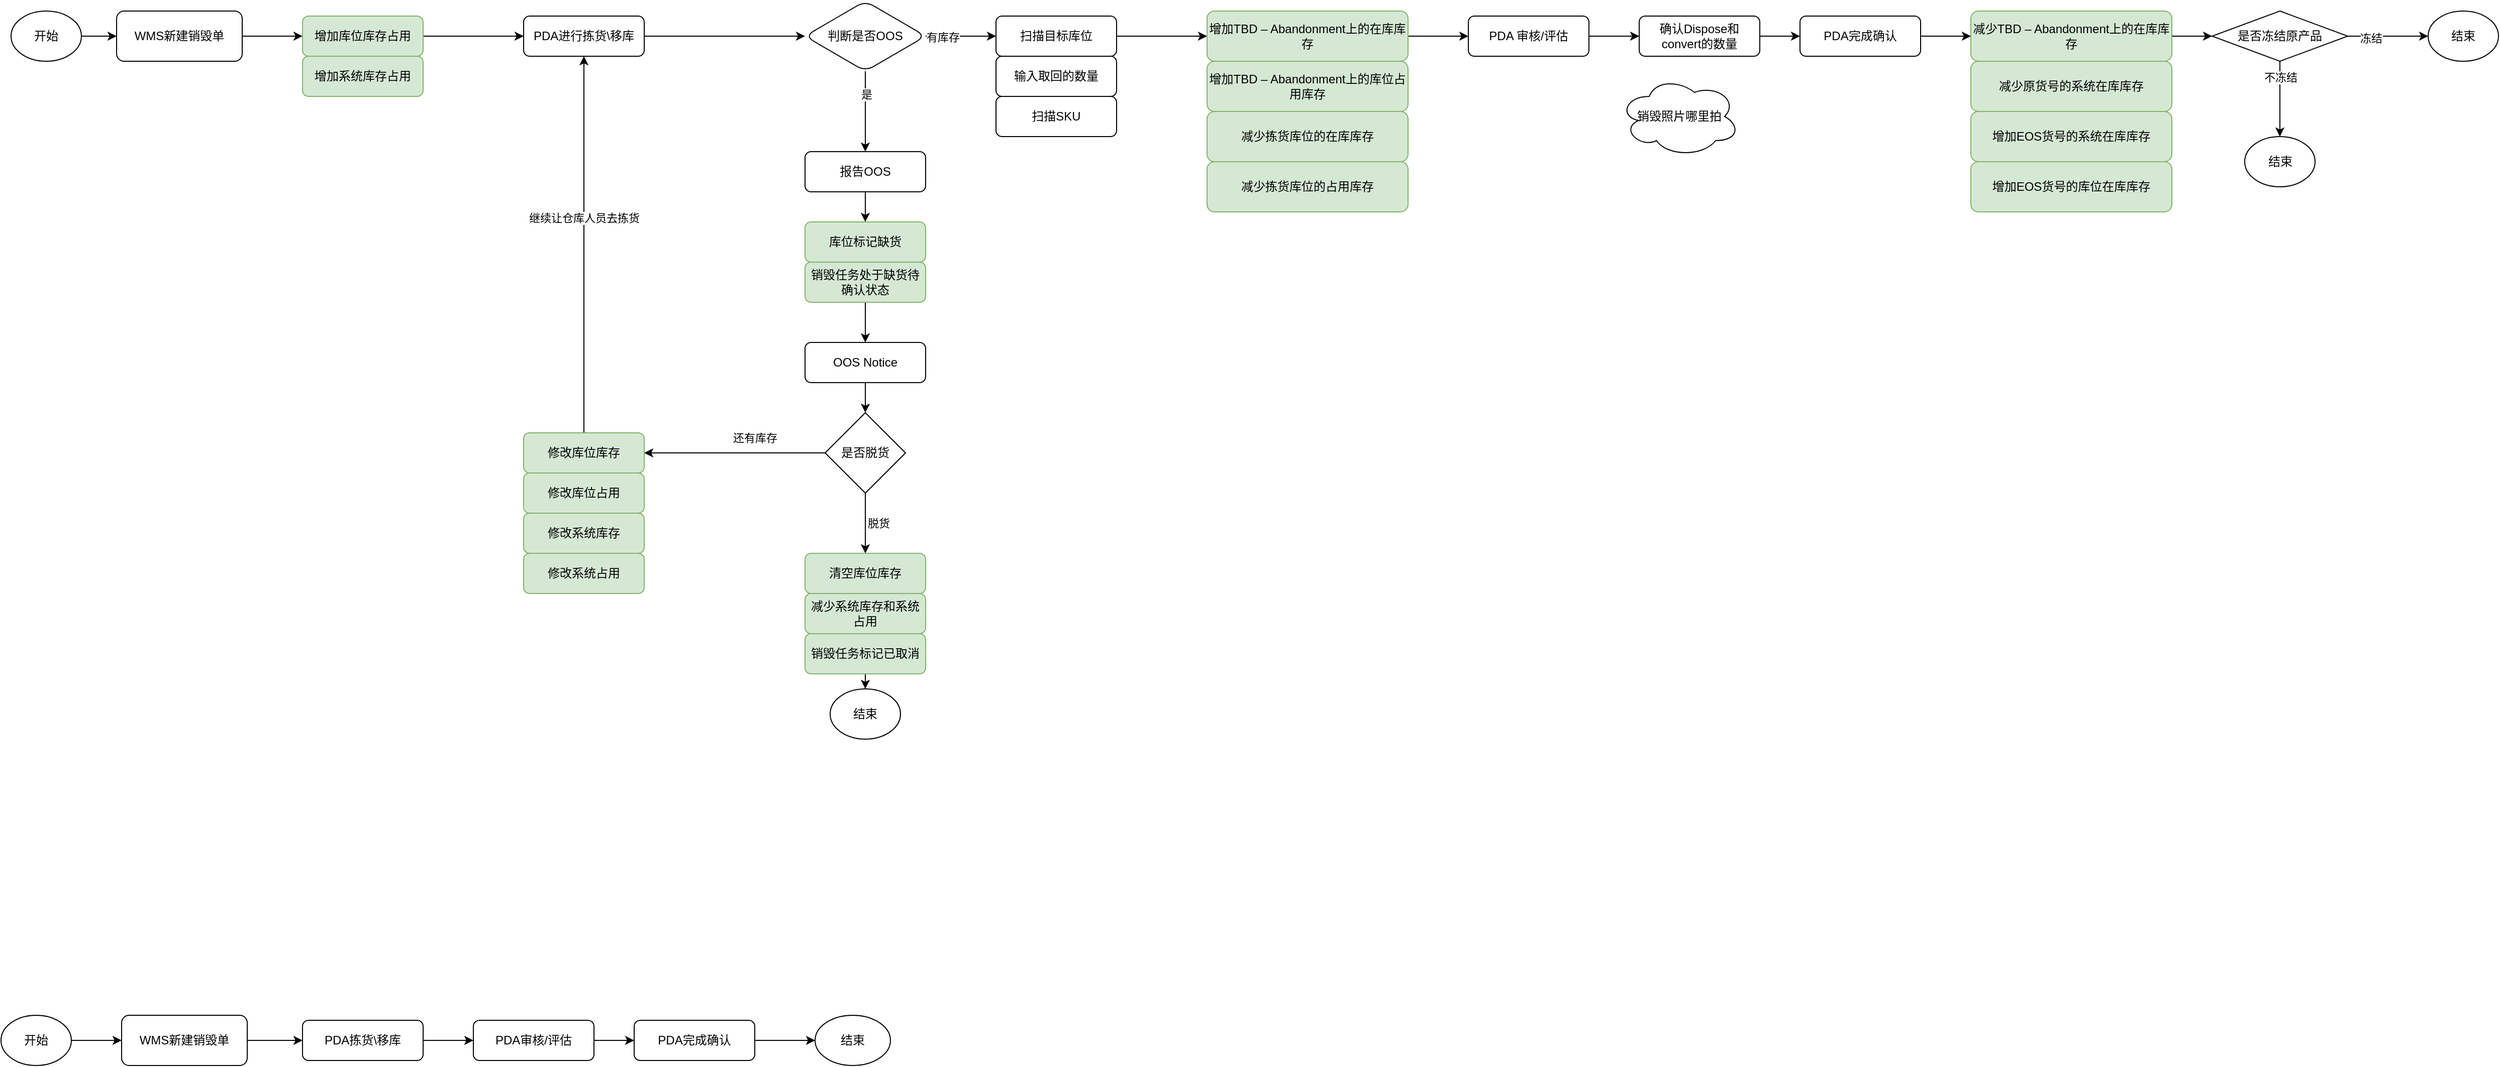 <mxfile version="27.1.3">
  <diagram name="第 1 页" id="SBEC2bcYsUzqKlGrP__U">
    <mxGraphModel dx="1789" dy="795" grid="1" gridSize="10" guides="1" tooltips="1" connect="1" arrows="1" fold="1" page="1" pageScale="1" pageWidth="827" pageHeight="1169" math="0" shadow="0">
      <root>
        <mxCell id="0" />
        <mxCell id="1" parent="0" />
        <mxCell id="6b_HaOH0MpqOQaZXL_W9-2" style="edgeStyle=orthogonalEdgeStyle;rounded=0;orthogonalLoop=1;jettySize=auto;html=1;exitX=1;exitY=0.5;exitDx=0;exitDy=0;" edge="1" parent="1" source="6b_HaOH0MpqOQaZXL_W9-1" target="6b_HaOH0MpqOQaZXL_W9-3">
          <mxGeometry relative="1" as="geometry">
            <mxPoint x="240" y="125" as="targetPoint" />
          </mxGeometry>
        </mxCell>
        <mxCell id="6b_HaOH0MpqOQaZXL_W9-1" value="开始" style="ellipse;whiteSpace=wrap;html=1;" vertex="1" parent="1">
          <mxGeometry x="100" y="100" width="70" height="50" as="geometry" />
        </mxCell>
        <mxCell id="6b_HaOH0MpqOQaZXL_W9-4" style="edgeStyle=orthogonalEdgeStyle;rounded=0;orthogonalLoop=1;jettySize=auto;html=1;exitX=1;exitY=0.5;exitDx=0;exitDy=0;" edge="1" parent="1" source="6b_HaOH0MpqOQaZXL_W9-3" target="6b_HaOH0MpqOQaZXL_W9-5">
          <mxGeometry relative="1" as="geometry">
            <mxPoint x="400" y="125" as="targetPoint" />
          </mxGeometry>
        </mxCell>
        <mxCell id="6b_HaOH0MpqOQaZXL_W9-3" value="WMS新建销毁单" style="whiteSpace=wrap;html=1;rounded=1;glass=0;strokeWidth=1;shadow=0;" vertex="1" parent="1">
          <mxGeometry x="205" y="100" width="125" height="50" as="geometry" />
        </mxCell>
        <mxCell id="6b_HaOH0MpqOQaZXL_W9-10" style="edgeStyle=orthogonalEdgeStyle;rounded=0;orthogonalLoop=1;jettySize=auto;html=1;exitX=1;exitY=0.5;exitDx=0;exitDy=0;" edge="1" parent="1" source="6b_HaOH0MpqOQaZXL_W9-5" target="6b_HaOH0MpqOQaZXL_W9-14">
          <mxGeometry relative="1" as="geometry">
            <mxPoint x="560" y="125" as="targetPoint" />
          </mxGeometry>
        </mxCell>
        <mxCell id="6b_HaOH0MpqOQaZXL_W9-5" value="增加库位库存占用" style="rounded=1;whiteSpace=wrap;html=1;fontSize=12;glass=0;strokeWidth=1;shadow=0;fillColor=#d5e8d4;strokeColor=#82b366;" vertex="1" parent="1">
          <mxGeometry x="390" y="105" width="120" height="40" as="geometry" />
        </mxCell>
        <mxCell id="6b_HaOH0MpqOQaZXL_W9-6" value="增加系统库存占用" style="rounded=1;whiteSpace=wrap;html=1;fontSize=12;glass=0;strokeWidth=1;shadow=0;fillColor=#d5e8d4;strokeColor=#82b366;" vertex="1" parent="1">
          <mxGeometry x="390" y="145" width="120" height="40" as="geometry" />
        </mxCell>
        <mxCell id="6b_HaOH0MpqOQaZXL_W9-74" style="edgeStyle=orthogonalEdgeStyle;rounded=0;orthogonalLoop=1;jettySize=auto;html=1;exitX=1;exitY=0.5;exitDx=0;exitDy=0;" edge="1" parent="1" source="6b_HaOH0MpqOQaZXL_W9-13" target="6b_HaOH0MpqOQaZXL_W9-75">
          <mxGeometry relative="1" as="geometry">
            <mxPoint x="1610" y="125" as="targetPoint" />
          </mxGeometry>
        </mxCell>
        <mxCell id="6b_HaOH0MpqOQaZXL_W9-21" style="edgeStyle=orthogonalEdgeStyle;rounded=0;orthogonalLoop=1;jettySize=auto;html=1;exitX=1;exitY=0.5;exitDx=0;exitDy=0;" edge="1" parent="1" source="6b_HaOH0MpqOQaZXL_W9-14" target="6b_HaOH0MpqOQaZXL_W9-25">
          <mxGeometry relative="1" as="geometry">
            <mxPoint x="920" y="125" as="targetPoint" />
          </mxGeometry>
        </mxCell>
        <mxCell id="6b_HaOH0MpqOQaZXL_W9-14" value="PDA进行拣货\移库" style="rounded=1;whiteSpace=wrap;html=1;fontSize=12;glass=0;strokeWidth=1;shadow=0;" vertex="1" parent="1">
          <mxGeometry x="610" y="105" width="120" height="40" as="geometry" />
        </mxCell>
        <mxCell id="6b_HaOH0MpqOQaZXL_W9-33" style="edgeStyle=orthogonalEdgeStyle;rounded=0;orthogonalLoop=1;jettySize=auto;html=1;exitX=1;exitY=0.5;exitDx=0;exitDy=0;entryX=0;entryY=0.5;entryDx=0;entryDy=0;" edge="1" parent="1" source="6b_HaOH0MpqOQaZXL_W9-17" target="6b_HaOH0MpqOQaZXL_W9-13">
          <mxGeometry relative="1" as="geometry" />
        </mxCell>
        <mxCell id="6b_HaOH0MpqOQaZXL_W9-17" value="扫描目标库位" style="rounded=1;whiteSpace=wrap;html=1;fontSize=12;glass=0;strokeWidth=1;shadow=0;" vertex="1" parent="1">
          <mxGeometry x="1080" y="105" width="120" height="40" as="geometry" />
        </mxCell>
        <mxCell id="6b_HaOH0MpqOQaZXL_W9-20" value="输入取回的数量" style="rounded=1;whiteSpace=wrap;html=1;fontSize=12;glass=0;strokeWidth=1;shadow=0;" vertex="1" parent="1">
          <mxGeometry x="1080" y="145" width="120" height="40" as="geometry" />
        </mxCell>
        <mxCell id="6b_HaOH0MpqOQaZXL_W9-27" style="edgeStyle=orthogonalEdgeStyle;rounded=0;orthogonalLoop=1;jettySize=auto;html=1;exitX=0.5;exitY=1;exitDx=0;exitDy=0;entryX=0.5;entryY=0;entryDx=0;entryDy=0;" edge="1" parent="1" source="6b_HaOH0MpqOQaZXL_W9-25" target="6b_HaOH0MpqOQaZXL_W9-28">
          <mxGeometry relative="1" as="geometry">
            <mxPoint x="950" y="260" as="targetPoint" />
          </mxGeometry>
        </mxCell>
        <mxCell id="6b_HaOH0MpqOQaZXL_W9-29" value="是" style="edgeLabel;html=1;align=center;verticalAlign=middle;resizable=0;points=[];" vertex="1" connectable="0" parent="6b_HaOH0MpqOQaZXL_W9-27">
          <mxGeometry x="-0.427" y="1" relative="1" as="geometry">
            <mxPoint as="offset" />
          </mxGeometry>
        </mxCell>
        <mxCell id="6b_HaOH0MpqOQaZXL_W9-30" style="edgeStyle=orthogonalEdgeStyle;rounded=0;orthogonalLoop=1;jettySize=auto;html=1;exitX=1;exitY=0.5;exitDx=0;exitDy=0;entryX=0;entryY=0.5;entryDx=0;entryDy=0;" edge="1" parent="1" source="6b_HaOH0MpqOQaZXL_W9-25" target="6b_HaOH0MpqOQaZXL_W9-17">
          <mxGeometry relative="1" as="geometry">
            <mxPoint x="1160" y="125" as="targetPoint" />
          </mxGeometry>
        </mxCell>
        <mxCell id="6b_HaOH0MpqOQaZXL_W9-31" value="有库存" style="edgeLabel;html=1;align=center;verticalAlign=middle;resizable=0;points=[];" vertex="1" connectable="0" parent="6b_HaOH0MpqOQaZXL_W9-30">
          <mxGeometry x="-0.511" y="-1" relative="1" as="geometry">
            <mxPoint as="offset" />
          </mxGeometry>
        </mxCell>
        <mxCell id="6b_HaOH0MpqOQaZXL_W9-25" value="判断是否OOS" style="rounded=1;whiteSpace=wrap;html=1;fontSize=12;glass=0;strokeWidth=1;shadow=0;shape=rhombus;perimeter=rhombusPerimeter;" vertex="1" parent="1">
          <mxGeometry x="890" y="90" width="120" height="70" as="geometry" />
        </mxCell>
        <mxCell id="6b_HaOH0MpqOQaZXL_W9-47" style="edgeStyle=orthogonalEdgeStyle;rounded=0;orthogonalLoop=1;jettySize=auto;html=1;exitX=0.5;exitY=1;exitDx=0;exitDy=0;" edge="1" parent="1" source="6b_HaOH0MpqOQaZXL_W9-28" target="6b_HaOH0MpqOQaZXL_W9-48">
          <mxGeometry relative="1" as="geometry">
            <mxPoint x="950" y="330" as="targetPoint" />
          </mxGeometry>
        </mxCell>
        <mxCell id="6b_HaOH0MpqOQaZXL_W9-28" value="报告OOS" style="rounded=1;whiteSpace=wrap;html=1;fontSize=12;glass=0;strokeWidth=1;shadow=0;" vertex="1" parent="1">
          <mxGeometry x="890" y="240" width="120" height="40" as="geometry" />
        </mxCell>
        <mxCell id="6b_HaOH0MpqOQaZXL_W9-32" value="扫描SKU" style="rounded=1;whiteSpace=wrap;html=1;fontSize=12;glass=0;strokeWidth=1;shadow=0;" vertex="1" parent="1">
          <mxGeometry x="1080" y="185" width="120" height="40" as="geometry" />
        </mxCell>
        <mxCell id="6b_HaOH0MpqOQaZXL_W9-37" style="edgeStyle=orthogonalEdgeStyle;rounded=0;orthogonalLoop=1;jettySize=auto;html=1;exitX=1;exitY=0.5;exitDx=0;exitDy=0;entryX=0;entryY=0.5;entryDx=0;entryDy=0;" edge="1" parent="1" source="6b_HaOH0MpqOQaZXL_W9-35" target="6b_HaOH0MpqOQaZXL_W9-36">
          <mxGeometry relative="1" as="geometry" />
        </mxCell>
        <mxCell id="6b_HaOH0MpqOQaZXL_W9-35" value="开始" style="ellipse;whiteSpace=wrap;html=1;" vertex="1" parent="1">
          <mxGeometry x="90" y="1100" width="70" height="50" as="geometry" />
        </mxCell>
        <mxCell id="6b_HaOH0MpqOQaZXL_W9-38" style="edgeStyle=orthogonalEdgeStyle;rounded=0;orthogonalLoop=1;jettySize=auto;html=1;exitX=1;exitY=0.5;exitDx=0;exitDy=0;" edge="1" parent="1" source="6b_HaOH0MpqOQaZXL_W9-36" target="6b_HaOH0MpqOQaZXL_W9-39">
          <mxGeometry relative="1" as="geometry">
            <mxPoint x="450" y="1125" as="targetPoint" />
          </mxGeometry>
        </mxCell>
        <mxCell id="6b_HaOH0MpqOQaZXL_W9-36" value="WMS新建销毁单" style="whiteSpace=wrap;html=1;rounded=1;glass=0;strokeWidth=1;shadow=0;" vertex="1" parent="1">
          <mxGeometry x="210" y="1100" width="125" height="50" as="geometry" />
        </mxCell>
        <mxCell id="6b_HaOH0MpqOQaZXL_W9-40" style="edgeStyle=orthogonalEdgeStyle;rounded=0;orthogonalLoop=1;jettySize=auto;html=1;exitX=1;exitY=0.5;exitDx=0;exitDy=0;" edge="1" parent="1" source="6b_HaOH0MpqOQaZXL_W9-39" target="6b_HaOH0MpqOQaZXL_W9-41">
          <mxGeometry relative="1" as="geometry">
            <mxPoint x="620" y="1125" as="targetPoint" />
          </mxGeometry>
        </mxCell>
        <mxCell id="6b_HaOH0MpqOQaZXL_W9-39" value="PDA拣货\移库" style="rounded=1;whiteSpace=wrap;html=1;fontSize=12;glass=0;strokeWidth=1;shadow=0;" vertex="1" parent="1">
          <mxGeometry x="390" y="1105" width="120" height="40" as="geometry" />
        </mxCell>
        <mxCell id="6b_HaOH0MpqOQaZXL_W9-43" style="edgeStyle=orthogonalEdgeStyle;rounded=0;orthogonalLoop=1;jettySize=auto;html=1;exitX=1;exitY=0.5;exitDx=0;exitDy=0;" edge="1" parent="1" source="6b_HaOH0MpqOQaZXL_W9-41" target="6b_HaOH0MpqOQaZXL_W9-44">
          <mxGeometry relative="1" as="geometry">
            <mxPoint x="780" y="1125" as="targetPoint" />
          </mxGeometry>
        </mxCell>
        <mxCell id="6b_HaOH0MpqOQaZXL_W9-41" value="PDA审核/评估" style="rounded=1;whiteSpace=wrap;html=1;fontSize=12;glass=0;strokeWidth=1;shadow=0;" vertex="1" parent="1">
          <mxGeometry x="560" y="1105" width="120" height="40" as="geometry" />
        </mxCell>
        <mxCell id="6b_HaOH0MpqOQaZXL_W9-45" style="edgeStyle=orthogonalEdgeStyle;rounded=0;orthogonalLoop=1;jettySize=auto;html=1;exitX=1;exitY=0.5;exitDx=0;exitDy=0;" edge="1" parent="1" source="6b_HaOH0MpqOQaZXL_W9-44" target="6b_HaOH0MpqOQaZXL_W9-46">
          <mxGeometry relative="1" as="geometry">
            <mxPoint x="880" y="1125" as="targetPoint" />
          </mxGeometry>
        </mxCell>
        <mxCell id="6b_HaOH0MpqOQaZXL_W9-44" value="PDA完成确认" style="rounded=1;whiteSpace=wrap;html=1;fontSize=12;glass=0;strokeWidth=1;shadow=0;" vertex="1" parent="1">
          <mxGeometry x="720" y="1105" width="120" height="40" as="geometry" />
        </mxCell>
        <mxCell id="6b_HaOH0MpqOQaZXL_W9-46" value="结束" style="ellipse;whiteSpace=wrap;html=1;" vertex="1" parent="1">
          <mxGeometry x="900" y="1100" width="75" height="50" as="geometry" />
        </mxCell>
        <mxCell id="6b_HaOH0MpqOQaZXL_W9-49" style="edgeStyle=orthogonalEdgeStyle;rounded=0;orthogonalLoop=1;jettySize=auto;html=1;exitX=0.5;exitY=1;exitDx=0;exitDy=0;" edge="1" parent="1" source="6b_HaOH0MpqOQaZXL_W9-64" target="6b_HaOH0MpqOQaZXL_W9-50">
          <mxGeometry relative="1" as="geometry">
            <mxPoint x="950" y="430" as="targetPoint" />
            <mxPoint x="950" y="400" as="sourcePoint" />
          </mxGeometry>
        </mxCell>
        <mxCell id="6b_HaOH0MpqOQaZXL_W9-48" value="库位标记缺货" style="rounded=1;whiteSpace=wrap;html=1;fontSize=12;glass=0;strokeWidth=1;shadow=0;fillColor=#d5e8d4;strokeColor=#82b366;" vertex="1" parent="1">
          <mxGeometry x="890" y="310" width="120" height="40" as="geometry" />
        </mxCell>
        <mxCell id="6b_HaOH0MpqOQaZXL_W9-51" style="edgeStyle=orthogonalEdgeStyle;rounded=0;orthogonalLoop=1;jettySize=auto;html=1;exitX=0.5;exitY=1;exitDx=0;exitDy=0;" edge="1" parent="1" source="6b_HaOH0MpqOQaZXL_W9-50" target="6b_HaOH0MpqOQaZXL_W9-52">
          <mxGeometry relative="1" as="geometry">
            <mxPoint x="950" y="540" as="targetPoint" />
          </mxGeometry>
        </mxCell>
        <mxCell id="6b_HaOH0MpqOQaZXL_W9-50" value="OOS Notice" style="rounded=1;whiteSpace=wrap;html=1;fontSize=12;glass=0;strokeWidth=1;shadow=0;" vertex="1" parent="1">
          <mxGeometry x="890" y="430" width="120" height="40" as="geometry" />
        </mxCell>
        <mxCell id="6b_HaOH0MpqOQaZXL_W9-53" style="edgeStyle=orthogonalEdgeStyle;rounded=0;orthogonalLoop=1;jettySize=auto;html=1;exitX=0;exitY=0.5;exitDx=0;exitDy=0;" edge="1" parent="1" source="6b_HaOH0MpqOQaZXL_W9-52" target="6b_HaOH0MpqOQaZXL_W9-57">
          <mxGeometry relative="1" as="geometry">
            <mxPoint x="720" y="540" as="targetPoint" />
          </mxGeometry>
        </mxCell>
        <mxCell id="6b_HaOH0MpqOQaZXL_W9-54" value="脱货" style="edgeLabel;html=1;align=center;verticalAlign=middle;resizable=0;points=[];" vertex="1" connectable="0" parent="6b_HaOH0MpqOQaZXL_W9-53">
          <mxGeometry x="-0.444" relative="1" as="geometry">
            <mxPoint x="103" y="70" as="offset" />
          </mxGeometry>
        </mxCell>
        <mxCell id="6b_HaOH0MpqOQaZXL_W9-55" style="edgeStyle=orthogonalEdgeStyle;rounded=0;orthogonalLoop=1;jettySize=auto;html=1;exitX=0.5;exitY=1;exitDx=0;exitDy=0;" edge="1" parent="1" source="6b_HaOH0MpqOQaZXL_W9-52" target="6b_HaOH0MpqOQaZXL_W9-65">
          <mxGeometry relative="1" as="geometry">
            <mxPoint x="950" y="660" as="targetPoint" />
          </mxGeometry>
        </mxCell>
        <mxCell id="6b_HaOH0MpqOQaZXL_W9-56" value="还有库存" style="edgeLabel;html=1;align=center;verticalAlign=middle;resizable=0;points=[];" vertex="1" connectable="0" parent="6b_HaOH0MpqOQaZXL_W9-55">
          <mxGeometry x="-0.419" y="2" relative="1" as="geometry">
            <mxPoint x="-112" y="-73" as="offset" />
          </mxGeometry>
        </mxCell>
        <mxCell id="6b_HaOH0MpqOQaZXL_W9-52" value="是否脱货" style="rhombus;whiteSpace=wrap;html=1;" vertex="1" parent="1">
          <mxGeometry x="910" y="500" width="80" height="80" as="geometry" />
        </mxCell>
        <mxCell id="6b_HaOH0MpqOQaZXL_W9-61" style="edgeStyle=orthogonalEdgeStyle;rounded=0;orthogonalLoop=1;jettySize=auto;html=1;exitX=0.5;exitY=0;exitDx=0;exitDy=0;entryX=0.5;entryY=1;entryDx=0;entryDy=0;" edge="1" parent="1" source="6b_HaOH0MpqOQaZXL_W9-57" target="6b_HaOH0MpqOQaZXL_W9-14">
          <mxGeometry relative="1" as="geometry" />
        </mxCell>
        <mxCell id="6b_HaOH0MpqOQaZXL_W9-63" value="继续让仓库人员去拣货" style="edgeLabel;html=1;align=center;verticalAlign=middle;resizable=0;points=[];" vertex="1" connectable="0" parent="6b_HaOH0MpqOQaZXL_W9-61">
          <mxGeometry x="0.141" relative="1" as="geometry">
            <mxPoint as="offset" />
          </mxGeometry>
        </mxCell>
        <mxCell id="6b_HaOH0MpqOQaZXL_W9-62" value="" style="group" vertex="1" connectable="0" parent="1">
          <mxGeometry x="610" y="520" width="120" height="160" as="geometry" />
        </mxCell>
        <mxCell id="6b_HaOH0MpqOQaZXL_W9-57" value="修改库位库存" style="rounded=1;whiteSpace=wrap;html=1;fontSize=12;glass=0;strokeWidth=1;shadow=0;fillColor=#d5e8d4;strokeColor=#82b366;" vertex="1" parent="6b_HaOH0MpqOQaZXL_W9-62">
          <mxGeometry width="120" height="40" as="geometry" />
        </mxCell>
        <mxCell id="6b_HaOH0MpqOQaZXL_W9-58" value="修改库位占用" style="rounded=1;whiteSpace=wrap;html=1;fontSize=12;glass=0;strokeWidth=1;shadow=0;fillColor=#d5e8d4;strokeColor=#82b366;" vertex="1" parent="6b_HaOH0MpqOQaZXL_W9-62">
          <mxGeometry y="40" width="120" height="40" as="geometry" />
        </mxCell>
        <mxCell id="6b_HaOH0MpqOQaZXL_W9-59" value="修改系统库存" style="rounded=1;whiteSpace=wrap;html=1;fontSize=12;glass=0;strokeWidth=1;shadow=0;fillColor=#d5e8d4;strokeColor=#82b366;" vertex="1" parent="6b_HaOH0MpqOQaZXL_W9-62">
          <mxGeometry y="80" width="120" height="40" as="geometry" />
        </mxCell>
        <mxCell id="6b_HaOH0MpqOQaZXL_W9-60" value="修改系统占用" style="rounded=1;whiteSpace=wrap;html=1;fontSize=12;glass=0;strokeWidth=1;shadow=0;fillColor=#d5e8d4;strokeColor=#82b366;" vertex="1" parent="6b_HaOH0MpqOQaZXL_W9-62">
          <mxGeometry y="120" width="120" height="40" as="geometry" />
        </mxCell>
        <mxCell id="6b_HaOH0MpqOQaZXL_W9-64" value="销毁任务处于缺货待确认状态" style="rounded=1;whiteSpace=wrap;html=1;fontSize=12;glass=0;strokeWidth=1;shadow=0;fillColor=#d5e8d4;strokeColor=#82b366;" vertex="1" parent="1">
          <mxGeometry x="890" y="350" width="120" height="40" as="geometry" />
        </mxCell>
        <mxCell id="6b_HaOH0MpqOQaZXL_W9-65" value="清空库位库存" style="rounded=1;whiteSpace=wrap;html=1;fontSize=12;glass=0;strokeWidth=1;shadow=0;fillColor=#d5e8d4;strokeColor=#82b366;" vertex="1" parent="1">
          <mxGeometry x="890" y="640" width="120" height="40" as="geometry" />
        </mxCell>
        <mxCell id="6b_HaOH0MpqOQaZXL_W9-66" value="减少系统库存和系统占用" style="rounded=1;whiteSpace=wrap;html=1;fontSize=12;glass=0;strokeWidth=1;shadow=0;fillColor=#d5e8d4;strokeColor=#82b366;" vertex="1" parent="1">
          <mxGeometry x="890" y="680" width="120" height="40" as="geometry" />
        </mxCell>
        <mxCell id="6b_HaOH0MpqOQaZXL_W9-69" style="edgeStyle=orthogonalEdgeStyle;rounded=0;orthogonalLoop=1;jettySize=auto;html=1;exitX=0.5;exitY=1;exitDx=0;exitDy=0;" edge="1" parent="1" source="6b_HaOH0MpqOQaZXL_W9-68" target="6b_HaOH0MpqOQaZXL_W9-70">
          <mxGeometry relative="1" as="geometry">
            <mxPoint x="950" y="800" as="targetPoint" />
          </mxGeometry>
        </mxCell>
        <mxCell id="6b_HaOH0MpqOQaZXL_W9-68" value="销毁任务标记已取消" style="rounded=1;whiteSpace=wrap;html=1;fontSize=12;glass=0;strokeWidth=1;shadow=0;fillColor=#d5e8d4;strokeColor=#82b366;" vertex="1" parent="1">
          <mxGeometry x="890" y="720" width="120" height="40" as="geometry" />
        </mxCell>
        <mxCell id="6b_HaOH0MpqOQaZXL_W9-70" value="结束" style="ellipse;whiteSpace=wrap;html=1;" vertex="1" parent="1">
          <mxGeometry x="915" y="775" width="70" height="50" as="geometry" />
        </mxCell>
        <mxCell id="6b_HaOH0MpqOQaZXL_W9-76" style="edgeStyle=orthogonalEdgeStyle;rounded=0;orthogonalLoop=1;jettySize=auto;html=1;exitX=1;exitY=0.5;exitDx=0;exitDy=0;" edge="1" parent="1" source="6b_HaOH0MpqOQaZXL_W9-75" target="6b_HaOH0MpqOQaZXL_W9-77">
          <mxGeometry relative="1" as="geometry">
            <mxPoint x="1750" y="125" as="targetPoint" />
          </mxGeometry>
        </mxCell>
        <mxCell id="6b_HaOH0MpqOQaZXL_W9-75" value="PDA 审核/评估" style="rounded=1;whiteSpace=wrap;html=1;fontSize=12;glass=0;strokeWidth=1;shadow=0;" vertex="1" parent="1">
          <mxGeometry x="1550" y="105" width="120" height="40" as="geometry" />
        </mxCell>
        <mxCell id="6b_HaOH0MpqOQaZXL_W9-90" style="edgeStyle=orthogonalEdgeStyle;rounded=0;orthogonalLoop=1;jettySize=auto;html=1;exitX=1;exitY=0.5;exitDx=0;exitDy=0;" edge="1" parent="1" source="6b_HaOH0MpqOQaZXL_W9-77" target="6b_HaOH0MpqOQaZXL_W9-91">
          <mxGeometry relative="1" as="geometry">
            <mxPoint x="1940" y="125" as="targetPoint" />
          </mxGeometry>
        </mxCell>
        <mxCell id="6b_HaOH0MpqOQaZXL_W9-77" value="确认Dispose和convert的数量" style="rounded=1;whiteSpace=wrap;html=1;fontSize=12;glass=0;strokeWidth=1;shadow=0;" vertex="1" parent="1">
          <mxGeometry x="1720" y="105" width="120" height="40" as="geometry" />
        </mxCell>
        <mxCell id="6b_HaOH0MpqOQaZXL_W9-78" value="" style="group" vertex="1" connectable="0" parent="1">
          <mxGeometry x="1290" y="100" width="200" height="200" as="geometry" />
        </mxCell>
        <mxCell id="6b_HaOH0MpqOQaZXL_W9-13" value="增加TBD – Abandonment上的在库库存" style="rounded=1;whiteSpace=wrap;html=1;fontSize=12;glass=0;strokeWidth=1;shadow=0;fillColor=#d5e8d4;strokeColor=#82b366;" vertex="1" parent="6b_HaOH0MpqOQaZXL_W9-78">
          <mxGeometry width="200" height="50" as="geometry" />
        </mxCell>
        <mxCell id="6b_HaOH0MpqOQaZXL_W9-71" value="增加TBD – Abandonment上的库位占用库存" style="rounded=1;whiteSpace=wrap;html=1;fontSize=12;glass=0;strokeWidth=1;shadow=0;fillColor=#d5e8d4;strokeColor=#82b366;" vertex="1" parent="6b_HaOH0MpqOQaZXL_W9-78">
          <mxGeometry y="50" width="200" height="50" as="geometry" />
        </mxCell>
        <mxCell id="6b_HaOH0MpqOQaZXL_W9-72" value="减少拣货库位的在库库存" style="rounded=1;whiteSpace=wrap;html=1;fontSize=12;glass=0;strokeWidth=1;shadow=0;fillColor=#d5e8d4;strokeColor=#82b366;" vertex="1" parent="6b_HaOH0MpqOQaZXL_W9-78">
          <mxGeometry y="100" width="200" height="50" as="geometry" />
        </mxCell>
        <mxCell id="6b_HaOH0MpqOQaZXL_W9-73" value="减少拣货库位的占用库存" style="rounded=1;whiteSpace=wrap;html=1;fontSize=12;glass=0;strokeWidth=1;shadow=0;fillColor=#d5e8d4;strokeColor=#82b366;" vertex="1" parent="6b_HaOH0MpqOQaZXL_W9-78">
          <mxGeometry y="150" width="200" height="50" as="geometry" />
        </mxCell>
        <mxCell id="6b_HaOH0MpqOQaZXL_W9-84" value="" style="group" vertex="1" connectable="0" parent="1">
          <mxGeometry x="2050" y="100" width="200" height="200" as="geometry" />
        </mxCell>
        <mxCell id="6b_HaOH0MpqOQaZXL_W9-80" value="减少TBD – Abandonment上的在库库存" style="rounded=1;whiteSpace=wrap;html=1;fontSize=12;glass=0;strokeWidth=1;shadow=0;fillColor=#d5e8d4;strokeColor=#82b366;" vertex="1" parent="6b_HaOH0MpqOQaZXL_W9-84">
          <mxGeometry width="200" height="50" as="geometry" />
        </mxCell>
        <mxCell id="6b_HaOH0MpqOQaZXL_W9-81" value="减少原货号的系统在库库存" style="rounded=1;whiteSpace=wrap;html=1;fontSize=12;glass=0;strokeWidth=1;shadow=0;fillColor=#d5e8d4;strokeColor=#82b366;" vertex="1" parent="6b_HaOH0MpqOQaZXL_W9-84">
          <mxGeometry y="50" width="200" height="50" as="geometry" />
        </mxCell>
        <mxCell id="6b_HaOH0MpqOQaZXL_W9-82" value="增加EOS货号的系统在库库存" style="rounded=1;whiteSpace=wrap;html=1;fontSize=12;glass=0;strokeWidth=1;shadow=0;fillColor=#d5e8d4;strokeColor=#82b366;" vertex="1" parent="6b_HaOH0MpqOQaZXL_W9-84">
          <mxGeometry y="100" width="200" height="50" as="geometry" />
        </mxCell>
        <mxCell id="6b_HaOH0MpqOQaZXL_W9-83" value="增加EOS货号的库位在库库存" style="rounded=1;whiteSpace=wrap;html=1;fontSize=12;glass=0;strokeWidth=1;shadow=0;fillColor=#d5e8d4;strokeColor=#82b366;" vertex="1" parent="6b_HaOH0MpqOQaZXL_W9-84">
          <mxGeometry y="150" width="200" height="50" as="geometry" />
        </mxCell>
        <mxCell id="6b_HaOH0MpqOQaZXL_W9-92" style="edgeStyle=orthogonalEdgeStyle;rounded=0;orthogonalLoop=1;jettySize=auto;html=1;exitX=1;exitY=0.5;exitDx=0;exitDy=0;entryX=0;entryY=0.5;entryDx=0;entryDy=0;" edge="1" parent="1" source="6b_HaOH0MpqOQaZXL_W9-91" target="6b_HaOH0MpqOQaZXL_W9-80">
          <mxGeometry relative="1" as="geometry" />
        </mxCell>
        <mxCell id="6b_HaOH0MpqOQaZXL_W9-91" value="PDA完成确认" style="rounded=1;whiteSpace=wrap;html=1;fontSize=12;glass=0;strokeWidth=1;shadow=0;" vertex="1" parent="1">
          <mxGeometry x="1880" y="105" width="120" height="40" as="geometry" />
        </mxCell>
        <mxCell id="6b_HaOH0MpqOQaZXL_W9-95" style="edgeStyle=orthogonalEdgeStyle;rounded=0;orthogonalLoop=1;jettySize=auto;html=1;exitX=1;exitY=0.5;exitDx=0;exitDy=0;" edge="1" parent="1" source="6b_HaOH0MpqOQaZXL_W9-94" target="6b_HaOH0MpqOQaZXL_W9-102">
          <mxGeometry relative="1" as="geometry">
            <mxPoint x="2540" y="125" as="targetPoint" />
          </mxGeometry>
        </mxCell>
        <mxCell id="6b_HaOH0MpqOQaZXL_W9-97" value="冻结" style="edgeLabel;html=1;align=center;verticalAlign=middle;resizable=0;points=[];" vertex="1" connectable="0" parent="6b_HaOH0MpqOQaZXL_W9-95">
          <mxGeometry x="-0.433" y="-2" relative="1" as="geometry">
            <mxPoint as="offset" />
          </mxGeometry>
        </mxCell>
        <mxCell id="6b_HaOH0MpqOQaZXL_W9-100" style="edgeStyle=orthogonalEdgeStyle;rounded=0;orthogonalLoop=1;jettySize=auto;html=1;exitX=0.5;exitY=1;exitDx=0;exitDy=0;" edge="1" parent="1" source="6b_HaOH0MpqOQaZXL_W9-94" target="6b_HaOH0MpqOQaZXL_W9-103">
          <mxGeometry relative="1" as="geometry">
            <mxPoint x="2358" y="290" as="targetPoint" />
          </mxGeometry>
        </mxCell>
        <mxCell id="6b_HaOH0MpqOQaZXL_W9-101" value="不冻结" style="edgeLabel;html=1;align=center;verticalAlign=middle;resizable=0;points=[];" vertex="1" connectable="0" parent="6b_HaOH0MpqOQaZXL_W9-100">
          <mxGeometry x="-0.577" relative="1" as="geometry">
            <mxPoint as="offset" />
          </mxGeometry>
        </mxCell>
        <mxCell id="6b_HaOH0MpqOQaZXL_W9-94" value="是否冻结原产品" style="whiteSpace=wrap;html=1;shape=rhombus;perimeter=rhombusPerimeter;" vertex="1" parent="1">
          <mxGeometry x="2290" y="100" width="135" height="50" as="geometry" />
        </mxCell>
        <mxCell id="6b_HaOH0MpqOQaZXL_W9-93" style="edgeStyle=orthogonalEdgeStyle;rounded=0;orthogonalLoop=1;jettySize=auto;html=1;exitX=1;exitY=0.5;exitDx=0;exitDy=0;" edge="1" parent="1" source="6b_HaOH0MpqOQaZXL_W9-80" target="6b_HaOH0MpqOQaZXL_W9-94">
          <mxGeometry relative="1" as="geometry">
            <mxPoint x="2370" y="125" as="targetPoint" />
          </mxGeometry>
        </mxCell>
        <mxCell id="6b_HaOH0MpqOQaZXL_W9-102" value="结束" style="ellipse;whiteSpace=wrap;html=1;" vertex="1" parent="1">
          <mxGeometry x="2505" y="100" width="70" height="50" as="geometry" />
        </mxCell>
        <mxCell id="6b_HaOH0MpqOQaZXL_W9-103" value="结束" style="ellipse;whiteSpace=wrap;html=1;" vertex="1" parent="1">
          <mxGeometry x="2322.5" y="225" width="70" height="50" as="geometry" />
        </mxCell>
        <mxCell id="6b_HaOH0MpqOQaZXL_W9-104" value="销毁照片哪里拍" style="ellipse;shape=cloud;whiteSpace=wrap;html=1;" vertex="1" parent="1">
          <mxGeometry x="1700" y="165" width="120" height="80" as="geometry" />
        </mxCell>
      </root>
    </mxGraphModel>
  </diagram>
</mxfile>
